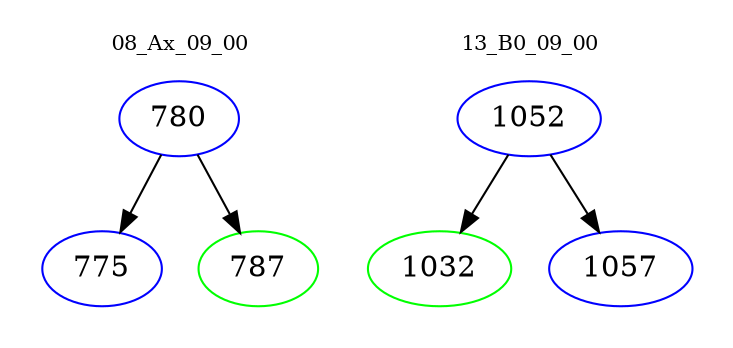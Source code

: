 digraph{
subgraph cluster_0 {
color = white
label = "08_Ax_09_00";
fontsize=10;
T0_780 [label="780", color="blue"]
T0_780 -> T0_775 [color="black"]
T0_775 [label="775", color="blue"]
T0_780 -> T0_787 [color="black"]
T0_787 [label="787", color="green"]
}
subgraph cluster_1 {
color = white
label = "13_B0_09_00";
fontsize=10;
T1_1052 [label="1052", color="blue"]
T1_1052 -> T1_1032 [color="black"]
T1_1032 [label="1032", color="green"]
T1_1052 -> T1_1057 [color="black"]
T1_1057 [label="1057", color="blue"]
}
}
